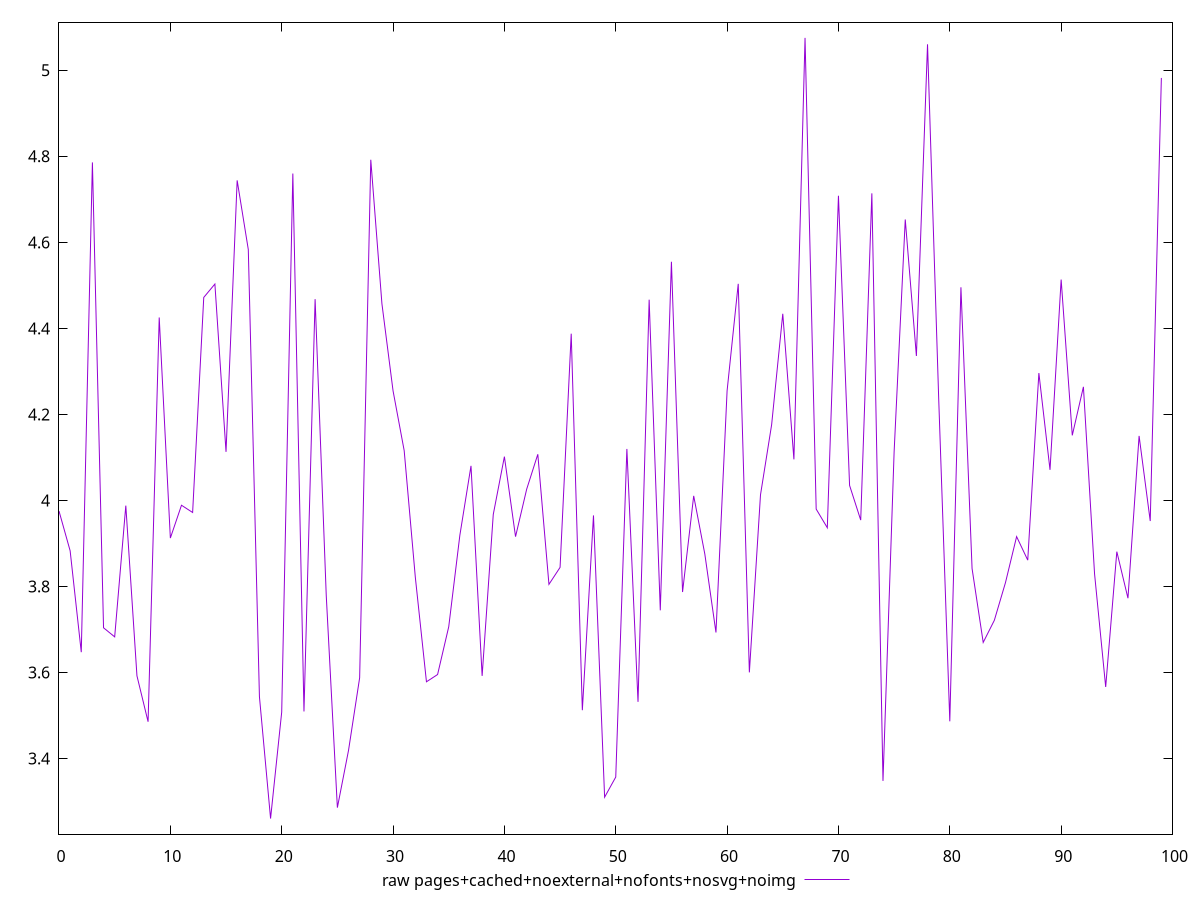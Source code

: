 $_rawPagesCachedNoexternalNofontsNosvgNoimg <<EOF
3.9754
3.8830000000000005
3.6473
4.786
3.704
3.6829
3.988
3.5924
3.4855999999999994
4.4254
3.9125999999999994
3.9889
3.9721000000000006
4.4721
4.5032
4.113
4.7442
4.5834
3.5439
3.2605999999999997
3.5079
4.7600999999999996
3.5095
4.468100000000001
3.7796
3.2859
3.4189000000000003
3.5877999999999997
4.7921
4.4575
4.2549
4.1159
3.8215000000000003
3.5785
3.5954
3.7064
3.9192
4.0805
3.5922
3.9675
4.1019
3.9159
4.0262
4.1074
3.8049999999999997
3.8445000000000005
4.387700000000001
3.5123999999999995
3.9652
3.3101999999999996
3.357
4.119800000000001
3.5319
4.4668
3.7447
4.555
3.7871999999999995
4.0107
3.8753999999999995
3.6931000000000003
4.255000000000001
4.5037
3.6003000000000003
4.0132
4.176200000000001
4.4341
4.0956
5.0754
3.98
3.9366000000000003
4.7084
4.034999999999999
3.9543999999999997
4.714
3.3480000000000003
4.113200000000001
4.6533
4.336
5.0605
4.2392
3.4865999999999997
4.4956
3.8418
3.67
3.7213999999999996
3.8089999999999997
3.916
3.8613
4.2962
4.0712
4.513599999999999
4.1514
4.264200000000001
3.8295999999999997
3.5664000000000007
3.8810000000000002
3.7728
4.150099999999999
3.9522
4.9823
EOF
set key outside below
set terminal pngcairo
set output "report_00006_2020-11-02T20-21-41.718Z/network-server-latency/pages+cached+noexternal+nofonts+nosvg+noimg//raw.png"
set yrange [3.2243039999999996:5.111696]
plot $_rawPagesCachedNoexternalNofontsNosvgNoimg title "raw pages+cached+noexternal+nofonts+nosvg+noimg" with line ,